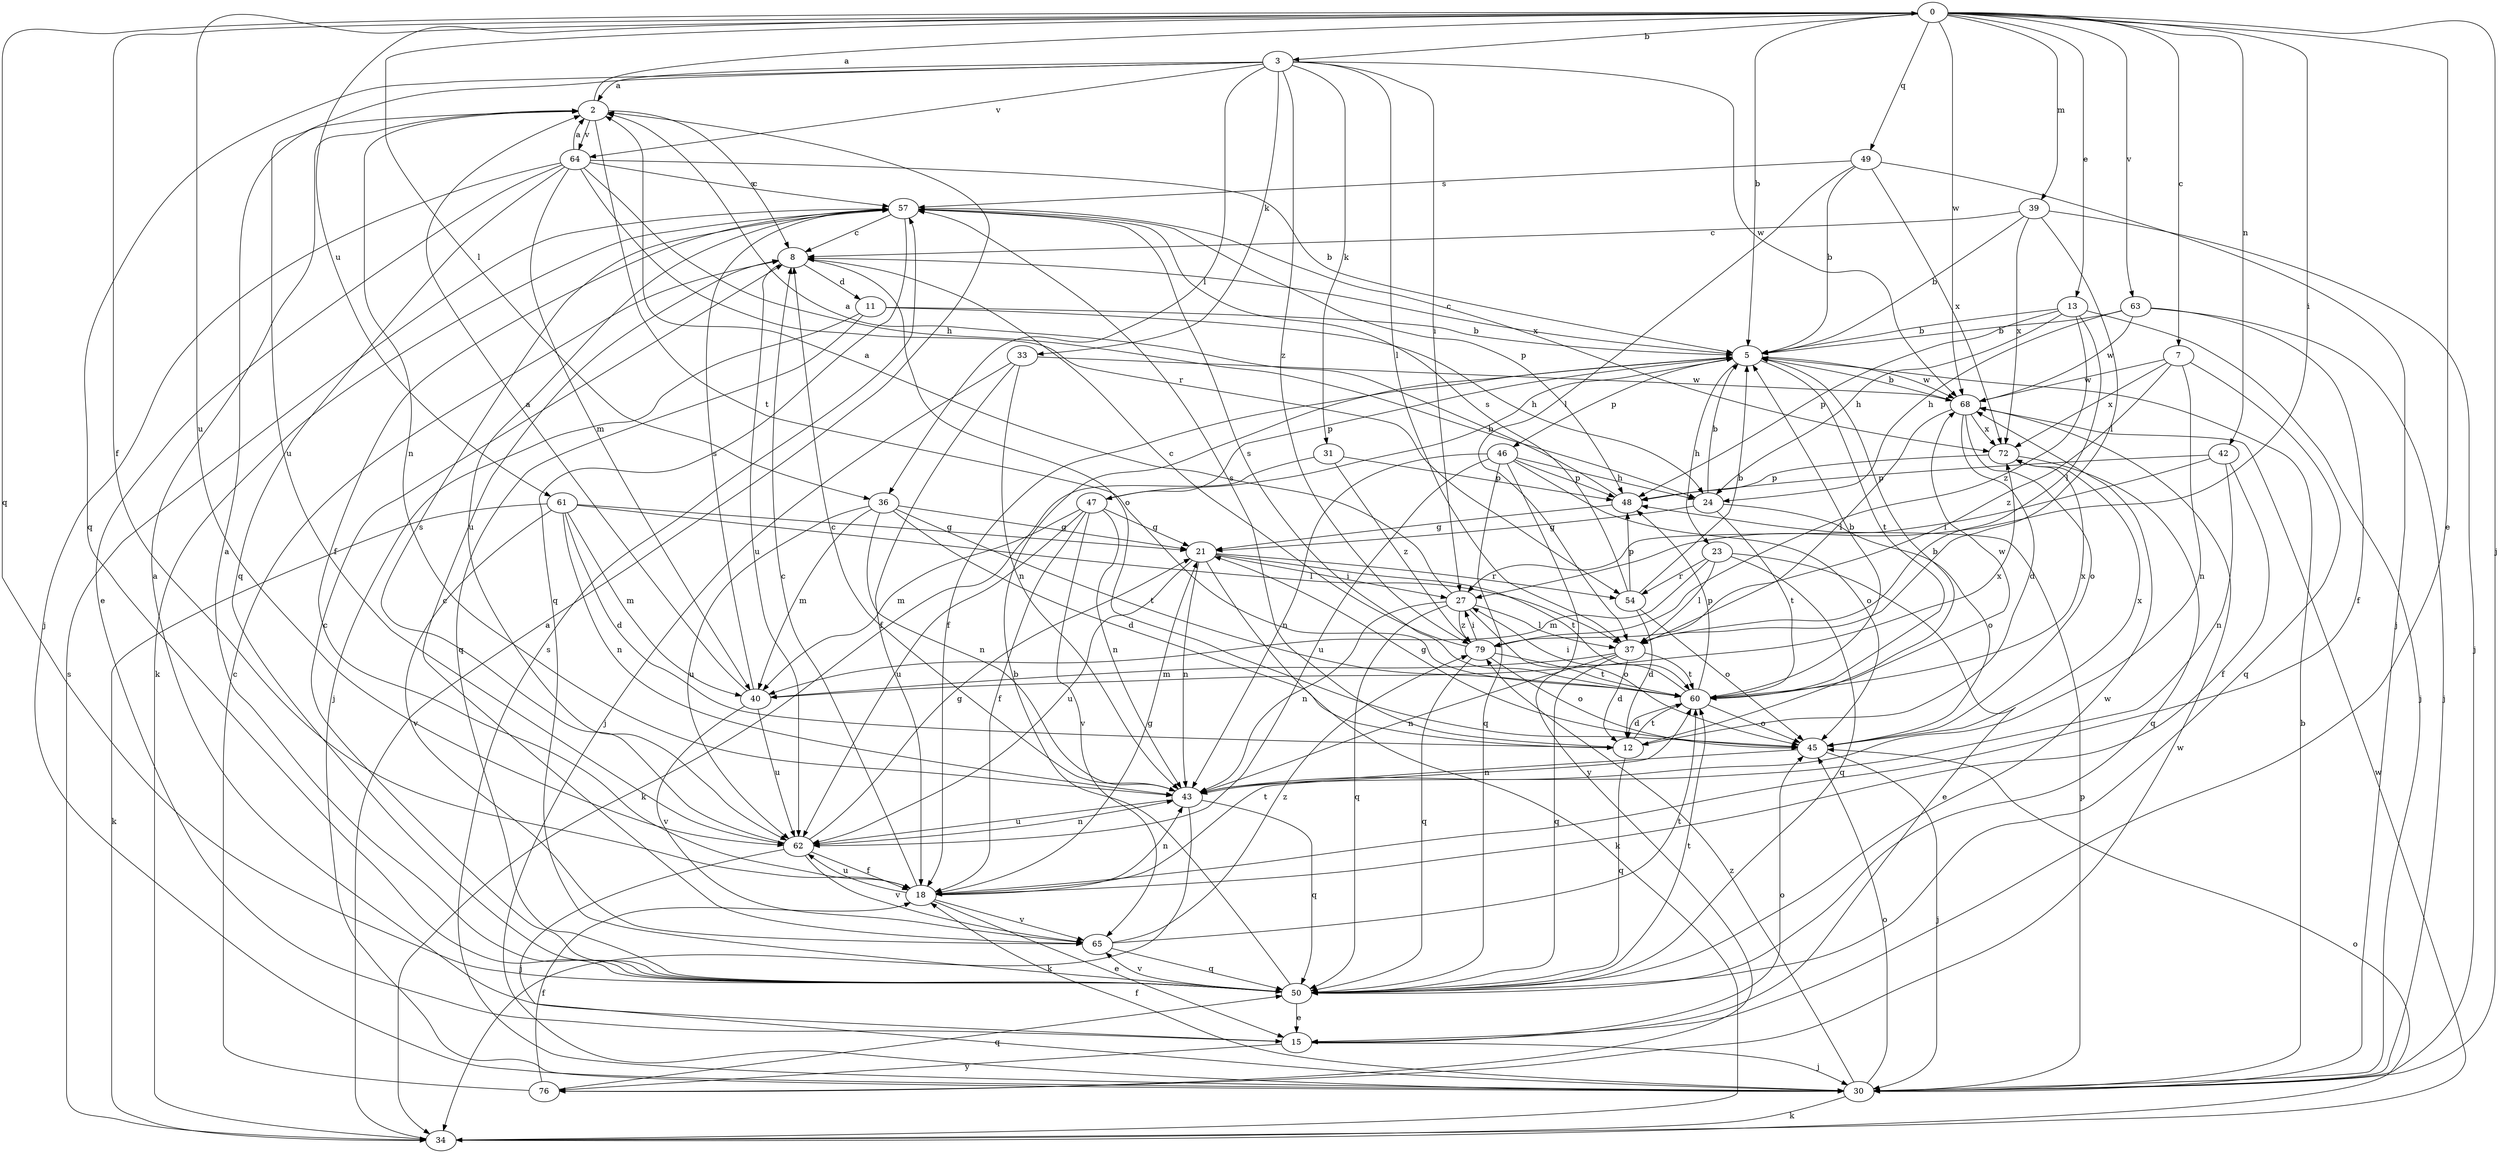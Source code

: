 strict digraph  {
0;
2;
3;
5;
7;
8;
11;
12;
13;
15;
18;
21;
23;
24;
27;
30;
31;
33;
34;
36;
37;
39;
40;
42;
43;
45;
46;
47;
48;
49;
50;
54;
57;
60;
61;
62;
63;
64;
65;
68;
72;
76;
79;
0 -> 3  [label=b];
0 -> 5  [label=b];
0 -> 7  [label=c];
0 -> 13  [label=e];
0 -> 15  [label=e];
0 -> 18  [label=f];
0 -> 27  [label=i];
0 -> 30  [label=j];
0 -> 36  [label=l];
0 -> 39  [label=m];
0 -> 42  [label=n];
0 -> 49  [label=q];
0 -> 50  [label=q];
0 -> 61  [label=u];
0 -> 62  [label=u];
0 -> 63  [label=v];
0 -> 68  [label=w];
2 -> 0  [label=a];
2 -> 8  [label=c];
2 -> 43  [label=n];
2 -> 60  [label=t];
2 -> 64  [label=v];
3 -> 2  [label=a];
3 -> 27  [label=i];
3 -> 31  [label=k];
3 -> 33  [label=k];
3 -> 36  [label=l];
3 -> 37  [label=l];
3 -> 50  [label=q];
3 -> 62  [label=u];
3 -> 64  [label=v];
3 -> 68  [label=w];
3 -> 79  [label=z];
5 -> 8  [label=c];
5 -> 18  [label=f];
5 -> 23  [label=h];
5 -> 46  [label=p];
5 -> 47  [label=p];
5 -> 60  [label=t];
5 -> 68  [label=w];
7 -> 43  [label=n];
7 -> 50  [label=q];
7 -> 68  [label=w];
7 -> 72  [label=x];
7 -> 79  [label=z];
8 -> 11  [label=d];
8 -> 45  [label=o];
8 -> 62  [label=u];
11 -> 5  [label=b];
11 -> 24  [label=h];
11 -> 30  [label=j];
11 -> 50  [label=q];
12 -> 5  [label=b];
12 -> 50  [label=q];
12 -> 57  [label=s];
12 -> 60  [label=t];
13 -> 5  [label=b];
13 -> 24  [label=h];
13 -> 30  [label=j];
13 -> 37  [label=l];
13 -> 48  [label=p];
13 -> 79  [label=z];
15 -> 2  [label=a];
15 -> 30  [label=j];
15 -> 45  [label=o];
15 -> 76  [label=y];
18 -> 8  [label=c];
18 -> 15  [label=e];
18 -> 21  [label=g];
18 -> 43  [label=n];
18 -> 60  [label=t];
18 -> 62  [label=u];
18 -> 65  [label=v];
21 -> 27  [label=i];
21 -> 34  [label=k];
21 -> 43  [label=n];
21 -> 54  [label=r];
21 -> 60  [label=t];
21 -> 62  [label=u];
23 -> 15  [label=e];
23 -> 37  [label=l];
23 -> 40  [label=m];
23 -> 50  [label=q];
23 -> 54  [label=r];
24 -> 5  [label=b];
24 -> 21  [label=g];
24 -> 45  [label=o];
24 -> 60  [label=t];
27 -> 2  [label=a];
27 -> 37  [label=l];
27 -> 43  [label=n];
27 -> 45  [label=o];
27 -> 50  [label=q];
27 -> 79  [label=z];
30 -> 5  [label=b];
30 -> 18  [label=f];
30 -> 34  [label=k];
30 -> 45  [label=o];
30 -> 48  [label=p];
30 -> 57  [label=s];
30 -> 79  [label=z];
31 -> 34  [label=k];
31 -> 48  [label=p];
31 -> 79  [label=z];
33 -> 18  [label=f];
33 -> 30  [label=j];
33 -> 43  [label=n];
33 -> 68  [label=w];
34 -> 2  [label=a];
34 -> 45  [label=o];
34 -> 57  [label=s];
34 -> 68  [label=w];
36 -> 12  [label=d];
36 -> 21  [label=g];
36 -> 40  [label=m];
36 -> 43  [label=n];
36 -> 60  [label=t];
36 -> 62  [label=u];
37 -> 12  [label=d];
37 -> 40  [label=m];
37 -> 43  [label=n];
37 -> 50  [label=q];
37 -> 60  [label=t];
39 -> 5  [label=b];
39 -> 8  [label=c];
39 -> 30  [label=j];
39 -> 37  [label=l];
39 -> 72  [label=x];
40 -> 2  [label=a];
40 -> 57  [label=s];
40 -> 62  [label=u];
40 -> 65  [label=v];
40 -> 72  [label=x];
42 -> 18  [label=f];
42 -> 27  [label=i];
42 -> 43  [label=n];
42 -> 48  [label=p];
43 -> 8  [label=c];
43 -> 34  [label=k];
43 -> 50  [label=q];
43 -> 62  [label=u];
45 -> 21  [label=g];
45 -> 30  [label=j];
45 -> 43  [label=n];
45 -> 72  [label=x];
46 -> 24  [label=h];
46 -> 43  [label=n];
46 -> 45  [label=o];
46 -> 48  [label=p];
46 -> 50  [label=q];
46 -> 62  [label=u];
46 -> 76  [label=y];
47 -> 5  [label=b];
47 -> 18  [label=f];
47 -> 21  [label=g];
47 -> 40  [label=m];
47 -> 43  [label=n];
47 -> 62  [label=u];
47 -> 65  [label=v];
48 -> 2  [label=a];
48 -> 21  [label=g];
49 -> 5  [label=b];
49 -> 30  [label=j];
49 -> 37  [label=l];
49 -> 57  [label=s];
49 -> 72  [label=x];
50 -> 2  [label=a];
50 -> 5  [label=b];
50 -> 8  [label=c];
50 -> 15  [label=e];
50 -> 60  [label=t];
50 -> 65  [label=v];
50 -> 68  [label=w];
54 -> 5  [label=b];
54 -> 12  [label=d];
54 -> 45  [label=o];
54 -> 48  [label=p];
54 -> 57  [label=s];
57 -> 8  [label=c];
57 -> 18  [label=f];
57 -> 34  [label=k];
57 -> 48  [label=p];
57 -> 50  [label=q];
57 -> 62  [label=u];
57 -> 72  [label=x];
60 -> 5  [label=b];
60 -> 12  [label=d];
60 -> 27  [label=i];
60 -> 45  [label=o];
60 -> 48  [label=p];
60 -> 57  [label=s];
60 -> 68  [label=w];
60 -> 72  [label=x];
61 -> 12  [label=d];
61 -> 21  [label=g];
61 -> 34  [label=k];
61 -> 37  [label=l];
61 -> 40  [label=m];
61 -> 43  [label=n];
61 -> 65  [label=v];
62 -> 18  [label=f];
62 -> 21  [label=g];
62 -> 30  [label=j];
62 -> 43  [label=n];
62 -> 57  [label=s];
62 -> 65  [label=v];
63 -> 5  [label=b];
63 -> 18  [label=f];
63 -> 24  [label=h];
63 -> 30  [label=j];
63 -> 68  [label=w];
64 -> 2  [label=a];
64 -> 5  [label=b];
64 -> 15  [label=e];
64 -> 24  [label=h];
64 -> 30  [label=j];
64 -> 40  [label=m];
64 -> 50  [label=q];
64 -> 54  [label=r];
64 -> 57  [label=s];
65 -> 8  [label=c];
65 -> 50  [label=q];
65 -> 60  [label=t];
65 -> 79  [label=z];
68 -> 5  [label=b];
68 -> 12  [label=d];
68 -> 37  [label=l];
68 -> 45  [label=o];
68 -> 72  [label=x];
72 -> 48  [label=p];
72 -> 50  [label=q];
76 -> 8  [label=c];
76 -> 18  [label=f];
76 -> 50  [label=q];
76 -> 68  [label=w];
79 -> 8  [label=c];
79 -> 27  [label=i];
79 -> 45  [label=o];
79 -> 50  [label=q];
79 -> 60  [label=t];
}
